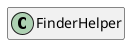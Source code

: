 @startuml
set namespaceSeparator \\
hide members
hide << alias >> circle

class FinderHelper
@enduml
